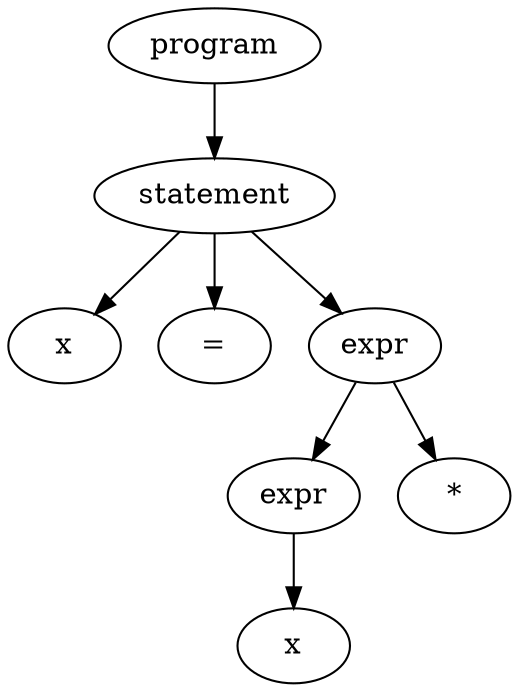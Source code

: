 strict digraph program {
1 [label=program];
1 -> 2;
2 [label=statement];
3 [label=x];
2 -> 3;
4 [label="="];
2 -> 4;
2 -> 5;
5 [label=expr];
5 -> 6;
6 [label=expr];
7 [label=x];
6 -> 7;
8 [label="*"];
5 -> 8;
}
